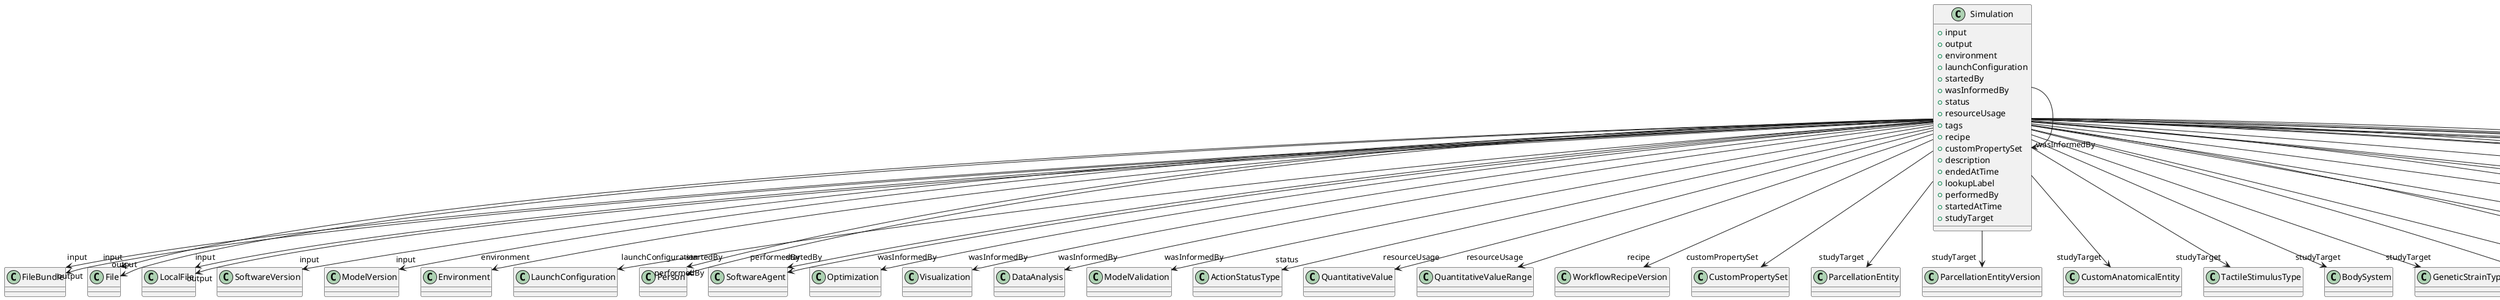 @startuml
class Simulation {
+input
+output
+environment
+launchConfiguration
+startedBy
+wasInformedBy
+status
+resourceUsage
+tags
+recipe
+customPropertySet
+description
+endedAtTime
+lookupLabel
+performedBy
+startedAtTime
+studyTarget

}
Simulation -d-> "input" FileBundle
Simulation -d-> "input" File
Simulation -d-> "input" LocalFile
Simulation -d-> "input" SoftwareVersion
Simulation -d-> "input" ModelVersion
Simulation -d-> "output" FileBundle
Simulation -d-> "output" File
Simulation -d-> "output" LocalFile
Simulation -d-> "environment" Environment
Simulation -d-> "launchConfiguration" LaunchConfiguration
Simulation -d-> "startedBy" Person
Simulation -d-> "startedBy" SoftwareAgent
Simulation -d-> "wasInformedBy" Optimization
Simulation -d-> "wasInformedBy" Visualization
Simulation -d-> "wasInformedBy" Simulation
Simulation -d-> "wasInformedBy" DataAnalysis
Simulation -d-> "wasInformedBy" ModelValidation
Simulation -d-> "status" ActionStatusType
Simulation -d-> "resourceUsage" QuantitativeValue
Simulation -d-> "resourceUsage" QuantitativeValueRange
Simulation -d-> "recipe" WorkflowRecipeVersion
Simulation -d-> "customPropertySet" CustomPropertySet
Simulation -d-> "performedBy" SoftwareAgent
Simulation -d-> "performedBy" Person
Simulation -d-> "studyTarget" ParcellationEntity
Simulation -d-> "studyTarget" ParcellationEntityVersion
Simulation -d-> "studyTarget" CustomAnatomicalEntity
Simulation -d-> "studyTarget" TactileStimulusType
Simulation -d-> "studyTarget" BodySystem
Simulation -d-> "studyTarget" GeneticStrainType
Simulation -d-> "studyTarget" Disease
Simulation -d-> "studyTarget" BreedingType
Simulation -d-> "studyTarget" Organ
Simulation -d-> "studyTarget" DiseaseModel
Simulation -d-> "studyTarget" VisualStimulusType
Simulation -d-> "studyTarget" Species
Simulation -d-> "studyTarget" ElectricalStimulusType
Simulation -d-> "studyTarget" SubcellularEntity
Simulation -d-> "studyTarget" AuditoryStimulusType
Simulation -d-> "studyTarget" CellType
Simulation -d-> "studyTarget" GustatoryStimulusType
Simulation -d-> "studyTarget" CellCultureType
Simulation -d-> "studyTarget" UBERONParcellation
Simulation -d-> "studyTarget" Handedness
Simulation -d-> "studyTarget" TermSuggestion
Simulation -d-> "studyTarget" OpticalStimulusType
Simulation -d-> "studyTarget" OlfactoryStimulusType
Simulation -d-> "studyTarget" BiologicalSex
Simulation -d-> "studyTarget" BiologicalOrder
Simulation -d-> "studyTarget" MolecularEntity

@enduml